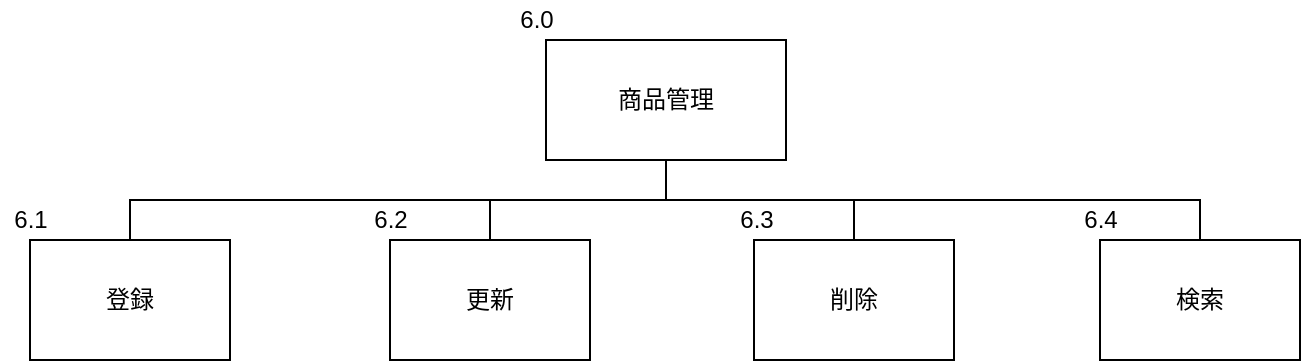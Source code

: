 <mxfile version="12.1.7" type="device" pages="1"><diagram id="wrpmUGDUPV51dJftIt9m" name="Page-1"><mxGraphModel dx="1312" dy="792" grid="1" gridSize="10" guides="1" tooltips="1" connect="1" arrows="1" fold="1" page="1" pageScale="1" pageWidth="827" pageHeight="1169" math="0" shadow="0"><root><mxCell id="0"/><mxCell id="1" parent="0"/><UserObject label="&lt;font style=&quot;vertical-align: inherit&quot;&gt;&lt;font style=&quot;vertical-align: inherit&quot;&gt;商品管理&lt;/font&gt;&lt;/font&gt;" treeRoot="1" id="a7nK9uGA60JsyTPENsQV-1"><mxCell style="whiteSpace=wrap;html=1;align=center;treeFolding=1;treeMoving=1;container=1;recursiveResize=0;" parent="1" vertex="1"><mxGeometry x="403" y="110" width="120" height="60" as="geometry"/></mxCell></UserObject><mxCell id="a7nK9uGA60JsyTPENsQV-2" value="更新" style="whiteSpace=wrap;html=1;align=center;verticalAlign=middle;container=1;recursiveResize=0;treeFolding=1;treeMoving=1;" parent="1" vertex="1"><mxGeometry x="325" y="210" width="100" height="60" as="geometry"/></mxCell><mxCell id="a7nK9uGA60JsyTPENsQV-3" value="" style="edgeStyle=elbowEdgeStyle;elbow=vertical;startArrow=none;endArrow=none;rounded=0;exitX=0.5;exitY=1;exitDx=0;exitDy=0;" parent="1" source="a7nK9uGA60JsyTPENsQV-1" target="a7nK9uGA60JsyTPENsQV-2" edge="1"><mxGeometry relative="1" as="geometry"><mxPoint x="420" y="170" as="sourcePoint"/></mxGeometry></mxCell><mxCell id="a7nK9uGA60JsyTPENsQV-4" value="登録" style="whiteSpace=wrap;html=1;align=center;verticalAlign=middle;container=1;recursiveResize=0;treeFolding=1;treeMoving=1;" parent="1" vertex="1"><mxGeometry x="145" y="210" width="100" height="60" as="geometry"/></mxCell><mxCell id="a7nK9uGA60JsyTPENsQV-5" value="" style="edgeStyle=elbowEdgeStyle;elbow=vertical;startArrow=none;endArrow=none;rounded=0;exitX=0.5;exitY=1;exitDx=0;exitDy=0;" parent="1" source="a7nK9uGA60JsyTPENsQV-1" target="a7nK9uGA60JsyTPENsQV-4" edge="1"><mxGeometry relative="1" as="geometry"><mxPoint x="260" y="170" as="sourcePoint"/></mxGeometry></mxCell><mxCell id="RoZTvhKH2XpjGjiPZF5T-6" value="6.0" style="text;html=1;resizable=0;autosize=1;align=center;verticalAlign=middle;points=[];fillColor=none;strokeColor=none;rounded=0;" parent="1" vertex="1"><mxGeometry x="383" y="90" width="30" height="20" as="geometry"/></mxCell><mxCell id="RoZTvhKH2XpjGjiPZF5T-7" value="6.1&lt;span style=&quot;font-family: &amp;#34;helvetica&amp;#34; , &amp;#34;arial&amp;#34; , sans-serif ; font-size: 0px&quot;&gt;%3CmxGraphModel%3E%3Croot%3E%3CmxCell%20id%3D%220%22%2F%3E%3CmxCell%20id%3D%221%22%20parent%3D%220%22%2F%3E%3CmxCell%20id%3D%222%22%20value%3D%226.0%22%20style%3D%22text%3Bhtml%3D1%3Bresizable%3D0%3Bautosize%3D1%3Balign%3Dcenter%3BverticalAlign%3Dmiddle%3Bpoints%3D%5B%5D%3BfillColor%3Dnone%3BstrokeColor%3Dnone%3Brounded%3D0%3B%22%20vertex%3D%221%22%20parent%3D%221%22%3E%3CmxGeometry%20x%3D%22325%22%20y%3D%2290%22%20width%3D%2230%22%20height%3D%2220%22%20as%3D%22geometry%22%2F%3E%3C%2FmxCell%3E%3C%2Froot%3E%3C%2FmxGraphModel%3E&lt;/span&gt;" style="text;html=1;resizable=0;autosize=1;align=center;verticalAlign=middle;points=[];fillColor=none;strokeColor=none;rounded=0;" parent="1" vertex="1"><mxGeometry x="130" y="190" width="30" height="20" as="geometry"/></mxCell><mxCell id="RoZTvhKH2XpjGjiPZF5T-8" value="6.2" style="text;html=1;resizable=0;autosize=1;align=center;verticalAlign=middle;points=[];fillColor=none;strokeColor=none;rounded=0;" parent="1" vertex="1"><mxGeometry x="310" y="190" width="30" height="20" as="geometry"/></mxCell><mxCell id="8TG661D762IhTtMRCuBs-1" value="削除" style="whiteSpace=wrap;html=1;align=center;verticalAlign=middle;container=1;recursiveResize=0;treeFolding=1;treeMoving=1;" vertex="1" parent="1"><mxGeometry x="507" y="210" width="100" height="60" as="geometry"/></mxCell><mxCell id="8TG661D762IhTtMRCuBs-2" value="" style="edgeStyle=elbowEdgeStyle;elbow=vertical;startArrow=none;endArrow=none;rounded=0;exitX=0.5;exitY=1;exitDx=0;exitDy=0;" edge="1" parent="1" target="8TG661D762IhTtMRCuBs-1" source="a7nK9uGA60JsyTPENsQV-1"><mxGeometry relative="1" as="geometry"><mxPoint x="630" y="170" as="sourcePoint"/></mxGeometry></mxCell><mxCell id="8TG661D762IhTtMRCuBs-3" value="6.3" style="text;html=1;resizable=0;autosize=1;align=center;verticalAlign=middle;points=[];fillColor=none;strokeColor=none;rounded=0;" vertex="1" parent="1"><mxGeometry x="493" y="190" width="30" height="20" as="geometry"/></mxCell><mxCell id="8TG661D762IhTtMRCuBs-4" value="検索" style="whiteSpace=wrap;html=1;align=center;verticalAlign=middle;container=1;recursiveResize=0;treeFolding=1;treeMoving=1;" vertex="1" parent="1"><mxGeometry x="680" y="210" width="100" height="60" as="geometry"/></mxCell><mxCell id="8TG661D762IhTtMRCuBs-5" value="" style="edgeStyle=elbowEdgeStyle;elbow=vertical;startArrow=none;endArrow=none;rounded=0;exitX=0.5;exitY=1;exitDx=0;exitDy=0;" edge="1" parent="1" target="8TG661D762IhTtMRCuBs-4" source="a7nK9uGA60JsyTPENsQV-1"><mxGeometry relative="1" as="geometry"><mxPoint x="800" y="170" as="sourcePoint"/></mxGeometry></mxCell><mxCell id="8TG661D762IhTtMRCuBs-6" value="6.4" style="text;html=1;resizable=0;autosize=1;align=center;verticalAlign=middle;points=[];fillColor=none;strokeColor=none;rounded=0;" vertex="1" parent="1"><mxGeometry x="665" y="190" width="30" height="20" as="geometry"/></mxCell></root></mxGraphModel></diagram></mxfile>